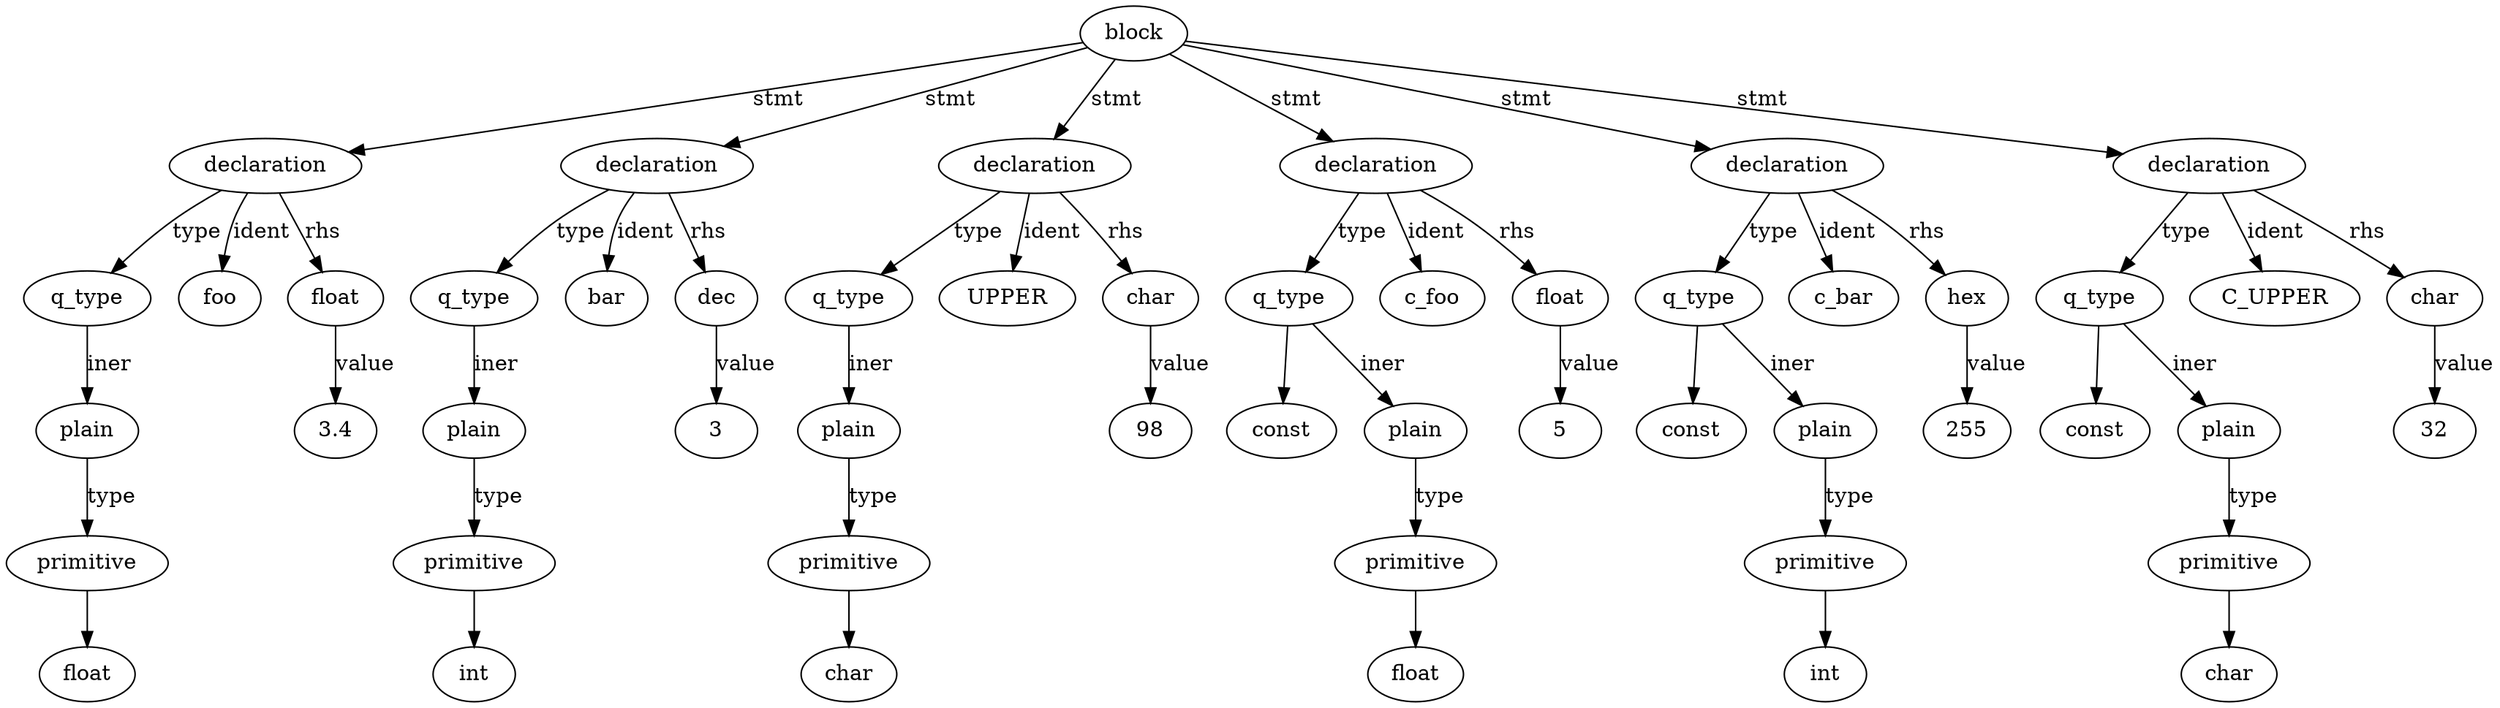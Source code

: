 digraph AST {
 ordering="out"
 "0" [label="block"];
 "0" -> "1" [label="stmt"];
 "1" [label="declaration"];
 "1" -> "2" [label="type"];
 "2" [label="q_type"];
 "2" -> "3" [label="iner"];
 "3" [label="plain"];
 "3" -> "4" [label="type"];
 "4" [label="primitive"];
 "4" -> "5" [label=""];
 "5" [label="float"];
 "1" -> "6" [label="ident"];
 "6" [label="foo"];
 "1" -> "7" [label="rhs"];
 "7" [label="float"];
 "7" -> "8" [label="value"];
 "8" [label="3.4"];
 "0" -> "9" [label="stmt"];
 "9" [label="declaration"];
 "9" -> "10" [label="type"];
 "10" [label="q_type"];
 "10" -> "11" [label="iner"];
 "11" [label="plain"];
 "11" -> "12" [label="type"];
 "12" [label="primitive"];
 "12" -> "13" [label=""];
 "13" [label="int"];
 "9" -> "14" [label="ident"];
 "14" [label="bar"];
 "9" -> "15" [label="rhs"];
 "15" [label="dec"];
 "15" -> "16" [label="value"];
 "16" [label="3"];
 "0" -> "17" [label="stmt"];
 "17" [label="declaration"];
 "17" -> "18" [label="type"];
 "18" [label="q_type"];
 "18" -> "19" [label="iner"];
 "19" [label="plain"];
 "19" -> "20" [label="type"];
 "20" [label="primitive"];
 "20" -> "21" [label=""];
 "21" [label="char"];
 "17" -> "22" [label="ident"];
 "22" [label="UPPER"];
 "17" -> "23" [label="rhs"];
 "23" [label="char"];
 "23" -> "24" [label="value"];
 "24" [label="98"];
 "0" -> "25" [label="stmt"];
 "25" [label="declaration"];
 "25" -> "26" [label="type"];
 "26" [label="q_type"];
 "26" -> "27" [label=""];
 "27" [label="const"];
 "26" -> "28" [label="iner"];
 "28" [label="plain"];
 "28" -> "29" [label="type"];
 "29" [label="primitive"];
 "29" -> "30" [label=""];
 "30" [label="float"];
 "25" -> "31" [label="ident"];
 "31" [label="c_foo"];
 "25" -> "32" [label="rhs"];
 "32" [label="float"];
 "32" -> "33" [label="value"];
 "33" [label="5"];
 "0" -> "34" [label="stmt"];
 "34" [label="declaration"];
 "34" -> "35" [label="type"];
 "35" [label="q_type"];
 "35" -> "36" [label=""];
 "36" [label="const"];
 "35" -> "37" [label="iner"];
 "37" [label="plain"];
 "37" -> "38" [label="type"];
 "38" [label="primitive"];
 "38" -> "39" [label=""];
 "39" [label="int"];
 "34" -> "40" [label="ident"];
 "40" [label="c_bar"];
 "34" -> "41" [label="rhs"];
 "41" [label="hex"];
 "41" -> "42" [label="value"];
 "42" [label="255"];
 "0" -> "43" [label="stmt"];
 "43" [label="declaration"];
 "43" -> "44" [label="type"];
 "44" [label="q_type"];
 "44" -> "45" [label=""];
 "45" [label="const"];
 "44" -> "46" [label="iner"];
 "46" [label="plain"];
 "46" -> "47" [label="type"];
 "47" [label="primitive"];
 "47" -> "48" [label=""];
 "48" [label="char"];
 "43" -> "49" [label="ident"];
 "49" [label="C_UPPER"];
 "43" -> "50" [label="rhs"];
 "50" [label="char"];
 "50" -> "51" [label="value"];
 "51" [label="32"];
}
